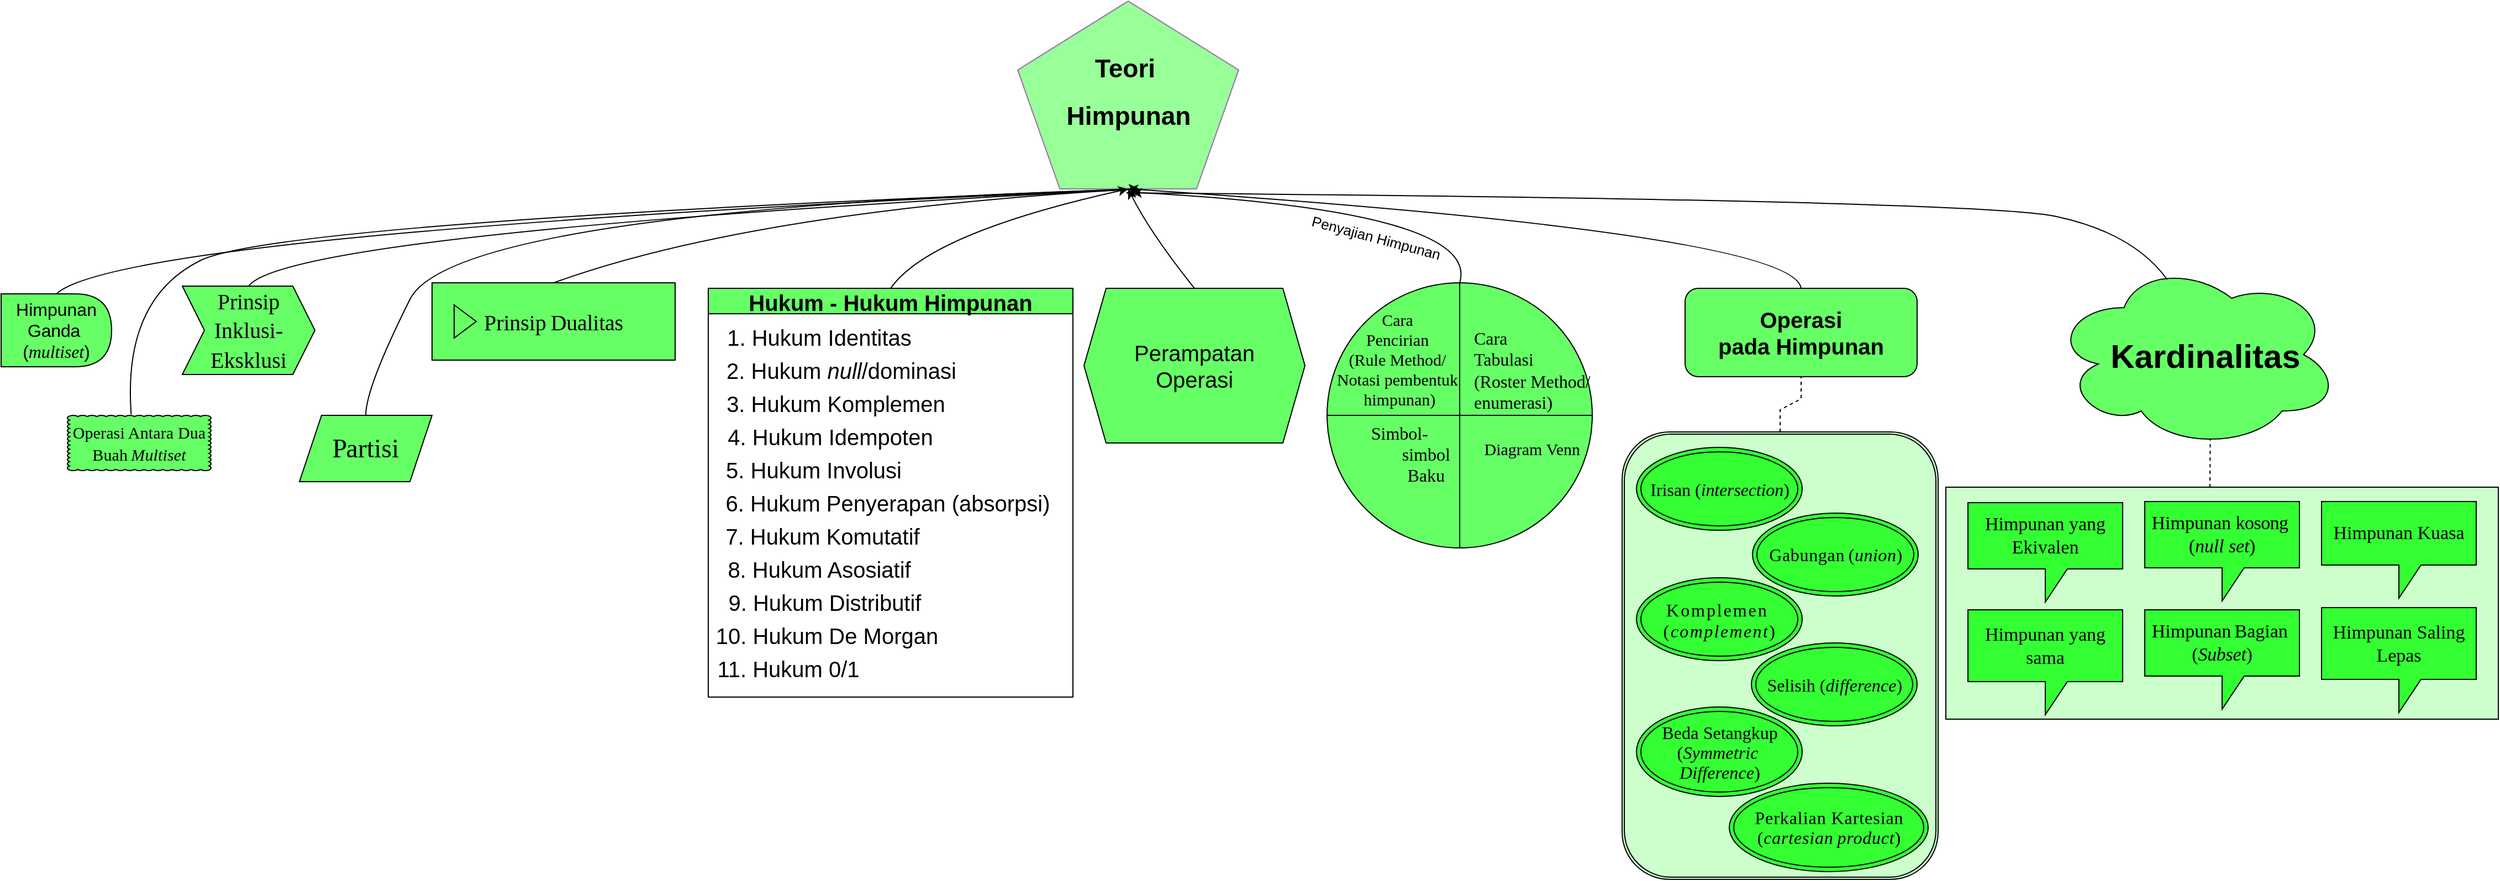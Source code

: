 <mxfile version="15.7.1" type="github">
  <diagram id="5zGaVDz8OMs9CHSocypC" name="Halaman-1">
    <mxGraphModel dx="3352" dy="1323" grid="1" gridSize="10" guides="1" tooltips="1" connect="1" arrows="1" fold="1" page="1" pageScale="1" pageWidth="1169" pageHeight="827" math="0" shadow="0">
      <root>
        <mxCell id="0" />
        <mxCell id="1" parent="0" />
        <mxCell id="9ZRpilB6RJvu4Sec9d-a-23" value="" style="shape=ext;double=1;rounded=1;whiteSpace=wrap;html=1;shadow=0;fontSize=16;fontColor=#000000;fillColor=#CCFFCC;align=center;" vertex="1" parent="1">
          <mxGeometry x="347" y="420" width="286" height="405" as="geometry" />
        </mxCell>
        <mxCell id="9ZRpilB6RJvu4Sec9d-a-13" value="" style="rounded=0;whiteSpace=wrap;html=1;shadow=0;fontSize=20;fontColor=#000000;fillColor=#CCFFCC;" vertex="1" parent="1">
          <mxGeometry x="640" y="470" width="500" height="210" as="geometry" />
        </mxCell>
        <mxCell id="9hUdyjjjsrxh6lWfsKDw-7" value="" style="verticalLabelPosition=bottom;verticalAlign=top;html=1;shape=mxgraph.flowchart.summing_function;fontFamily=Helvetica;fontSize=18;fillColor=#66FF66;fontColor=#009900;shadow=0;" parent="1" vertex="1">
          <mxGeometry x="80" y="285" width="240" height="240" as="geometry" />
        </mxCell>
        <mxCell id="9hUdyjjjsrxh6lWfsKDw-1" value="&lt;font style=&quot;font-size: 13px ; font-weight: normal&quot;&gt;Penyajian Himpunan&lt;/font&gt;" style="text;strokeColor=none;fillColor=none;html=1;fontSize=24;fontStyle=1;verticalAlign=middle;align=center;fontFamily=Helvetica;rotation=15;" parent="1" vertex="1">
          <mxGeometry x="25" y="216.55" width="200" height="48.45" as="geometry" />
        </mxCell>
        <mxCell id="9hUdyjjjsrxh6lWfsKDw-2" value="" style="whiteSpace=wrap;html=1;shape=mxgraph.basic.pentagon;fontFamily=Helvetica;fontSize=14;align=right;fillColor=#99FF99;strokeColor=#9673a6;" parent="1" vertex="1">
          <mxGeometry x="-200" y="30" width="200" height="170" as="geometry" />
        </mxCell>
        <mxCell id="9hUdyjjjsrxh6lWfsKDw-3" value="&lt;h1 style=&quot;font-size: 23px&quot;&gt;&lt;font style=&quot;font-size: 23px&quot;&gt;Teori&amp;nbsp;&lt;/font&gt;&lt;/h1&gt;&lt;h1 style=&quot;font-size: 23px&quot;&gt;&lt;font style=&quot;font-size: 23px&quot;&gt;Himpunan&lt;/font&gt;&lt;/h1&gt;" style="text;html=1;spacing=5;spacingTop=-20;whiteSpace=wrap;overflow=hidden;rounded=0;fontFamily=Helvetica;fontSize=18;align=center;" parent="1" vertex="1">
          <mxGeometry x="-171.5" y="72.5" width="143" height="85" as="geometry" />
        </mxCell>
        <mxCell id="9hUdyjjjsrxh6lWfsKDw-4" value="" style="curved=1;endArrow=classic;html=1;rounded=0;fontFamily=Helvetica;fontSize=18;entryX=0.517;entryY=1.018;entryDx=0;entryDy=0;entryPerimeter=0;exitX=0.5;exitY=0;exitDx=0;exitDy=0;exitPerimeter=0;" parent="1" source="9hUdyjjjsrxh6lWfsKDw-7" target="9hUdyjjjsrxh6lWfsKDw-2" edge="1">
          <mxGeometry width="50" height="50" relative="1" as="geometry">
            <mxPoint x="145" y="240" as="sourcePoint" />
            <mxPoint x="440" y="150" as="targetPoint" />
            <Array as="points">
              <mxPoint x="220" y="220" />
            </Array>
          </mxGeometry>
        </mxCell>
        <mxCell id="9hUdyjjjsrxh6lWfsKDw-8" value="&lt;div class=&quot;O1&quot; style=&quot;margin-top: 0pt ; margin-bottom: 0pt ; margin-left: 0.93in ; text-indent: -0.5in ; text-align: left ; direction: ltr ; unicode-bidi: embed ; word-break: normal ; font-size: 16px&quot;&gt;&lt;font style=&quot;font-size: 16px&quot;&gt;&lt;span style=&quot;font-family: &amp;#34;carlito&amp;#34;&quot;&gt;Cara&amp;nbsp;&lt;/span&gt;&lt;/font&gt;&lt;/div&gt;&lt;div class=&quot;O1&quot; style=&quot;margin-top: 0pt ; margin-bottom: 0pt ; margin-left: 0.93in ; text-indent: -0.5in ; text-align: left ; direction: ltr ; unicode-bidi: embed ; word-break: normal ; font-size: 16px&quot;&gt;&lt;font style=&quot;font-size: 16px&quot;&gt;&lt;span style=&quot;font-family: &amp;#34;carlito&amp;#34;&quot;&gt;Tabulasi&amp;nbsp;&lt;/span&gt;&lt;/font&gt;&lt;/div&gt;&lt;div class=&quot;O1&quot; style=&quot;margin-top: 0pt ; margin-bottom: 0pt ; margin-left: 0.93in ; text-indent: -0.5in ; text-align: left ; direction: ltr ; unicode-bidi: embed ; word-break: normal ; font-size: 16px&quot;&gt;&lt;font style=&quot;font-size: 16px&quot;&gt;&lt;span style=&quot;font-family: &amp;#34;carlito&amp;#34;&quot;&gt;(Roster Method/&lt;/span&gt;&lt;/font&gt;&lt;/div&gt;&lt;div class=&quot;O1&quot; style=&quot;margin-top: 0pt ; margin-bottom: 0pt ; margin-left: 0.93in ; text-indent: -0.5in ; text-align: left ; direction: ltr ; unicode-bidi: embed ; word-break: normal ; font-size: 16px&quot;&gt;&lt;font style=&quot;font-size: 16px&quot;&gt;&lt;span style=&quot;font-family: &amp;#34;carlito&amp;#34;&quot;&gt;enumerasi&lt;/span&gt;&lt;span style=&quot;font-family: &amp;#34;carlito&amp;#34;&quot;&gt;)&lt;/span&gt;&lt;/font&gt;&lt;/div&gt;" style="text;html=1;strokeColor=none;fillColor=none;align=center;verticalAlign=middle;whiteSpace=wrap;rounded=0;fontFamily=Helvetica;fontSize=13;fontColor=#000000;" parent="1" vertex="1">
          <mxGeometry x="170" y="314" width="150" height="100" as="geometry" />
        </mxCell>
        <mxCell id="9hUdyjjjsrxh6lWfsKDw-9" value="&lt;div class=&quot;O1&quot; style=&quot;margin-top: 0pt ; margin-bottom: 0pt ; margin-left: 0.93in ; text-indent: -0.5in ; direction: ltr ; unicode-bidi: embed ; word-break: normal ; font-size: 15px&quot;&gt;&lt;font style=&quot;font-size: 15px&quot;&gt;&lt;span style=&quot;font-family: &amp;#34;carlito&amp;#34;&quot;&gt;Cara&amp;nbsp;&lt;/span&gt;&lt;/font&gt;&lt;/div&gt;&lt;div class=&quot;O1&quot; style=&quot;margin-top: 0pt ; margin-bottom: 0pt ; margin-left: 0.93in ; text-indent: -0.5in ; direction: ltr ; unicode-bidi: embed ; word-break: normal ; font-size: 15px&quot;&gt;&lt;font style=&quot;font-size: 15px&quot;&gt;&lt;span style=&quot;font-family: &amp;#34;carlito&amp;#34;&quot;&gt;Pencirian&amp;nbsp;&lt;/span&gt;&lt;/font&gt;&lt;/div&gt;&lt;div class=&quot;O1&quot; style=&quot;margin-top: 0pt ; margin-bottom: 0pt ; margin-left: 0.93in ; text-indent: -0.5in ; direction: ltr ; unicode-bidi: embed ; word-break: normal ; font-size: 15px&quot;&gt;&lt;span style=&quot;font-family: &amp;#34;carlito&amp;#34;&quot;&gt;&lt;font style=&quot;font-size: 15px&quot;&gt;(Rule Method/&amp;nbsp;&lt;/font&gt;&lt;/span&gt;&lt;/div&gt;&lt;div class=&quot;O1&quot; style=&quot;margin-top: 0pt ; margin-bottom: 0pt ; margin-left: 0.93in ; text-indent: -0.5in ; direction: ltr ; unicode-bidi: embed ; word-break: normal ; font-size: 15px&quot;&gt;&lt;font style=&quot;font-size: 15px&quot;&gt;&lt;span style=&quot;font-family: &amp;#34;carlito&amp;#34;&quot;&gt;Notasi&amp;nbsp;&lt;/span&gt;&lt;span style=&quot;font-family: &amp;#34;carlito&amp;#34;&quot;&gt;pembentuk&amp;nbsp;&lt;/span&gt;&lt;/font&gt;&lt;/div&gt;&lt;div class=&quot;O1&quot; style=&quot;margin-top: 0pt ; margin-bottom: 0pt ; margin-left: 0.93in ; text-indent: -0.5in ; direction: ltr ; unicode-bidi: embed ; word-break: normal ; font-size: 15px&quot;&gt;&lt;font style=&quot;font-size: 15px&quot;&gt;&lt;span style=&quot;font-family: &amp;#34;carlito&amp;#34;&quot;&gt;himpunan&lt;/span&gt;&lt;span style=&quot;font-family: &amp;#34;carlito&amp;#34;&quot;&gt;)&lt;/span&gt;&lt;/font&gt;&lt;/div&gt;" style="text;html=1;strokeColor=none;fillColor=none;align=center;verticalAlign=middle;whiteSpace=wrap;rounded=0;fontFamily=Helvetica;fontSize=16;fontColor=#000000;" parent="1" vertex="1">
          <mxGeometry x="20" y="314" width="210" height="80" as="geometry" />
        </mxCell>
        <mxCell id="9hUdyjjjsrxh6lWfsKDw-11" value="&lt;div class=&quot;O1&quot; style=&quot;margin-top: 0pt ; margin-bottom: 0pt ; margin-left: 0.93in ; text-indent: -0.5in ; text-align: left ; direction: ltr ; unicode-bidi: embed ; word-break: normal&quot;&gt;&lt;span style=&quot;font-family: &amp;#34;carlito&amp;#34;&quot;&gt;&lt;font style=&quot;font-size: 15px&quot;&gt;Diagram Venn&lt;/font&gt;&lt;/span&gt;&lt;/div&gt;" style="text;html=1;strokeColor=none;fillColor=none;align=center;verticalAlign=middle;whiteSpace=wrap;rounded=0;fontFamily=Helvetica;fontSize=16;fontColor=#000000;" parent="1" vertex="1">
          <mxGeometry x="175" y="400" width="140" height="70" as="geometry" />
        </mxCell>
        <mxCell id="9hUdyjjjsrxh6lWfsKDw-12" value="" style="ellipse;shape=cloud;whiteSpace=wrap;html=1;fontFamily=Helvetica;fontSize=15;fontColor=#000000;fillColor=#66FF66;align=center;" parent="1" vertex="1">
          <mxGeometry x="736.25" y="265" width="260" height="170" as="geometry" />
        </mxCell>
        <mxCell id="9hUdyjjjsrxh6lWfsKDw-13" value="" style="curved=1;endArrow=classic;html=1;rounded=0;fontFamily=Helvetica;fontSize=15;fontColor=#000000;exitX=0.4;exitY=0.1;exitDx=0;exitDy=0;exitPerimeter=0;entryX=0.49;entryY=1.021;entryDx=0;entryDy=0;entryPerimeter=0;" parent="1" source="9hUdyjjjsrxh6lWfsKDw-12" target="9hUdyjjjsrxh6lWfsKDw-2" edge="1">
          <mxGeometry width="50" height="50" relative="1" as="geometry">
            <mxPoint x="400" y="470" as="sourcePoint" />
            <mxPoint x="600" y="206" as="targetPoint" />
            <Array as="points">
              <mxPoint x="810" y="240" />
              <mxPoint x="670" y="210" />
            </Array>
          </mxGeometry>
        </mxCell>
        <mxCell id="9hUdyjjjsrxh6lWfsKDw-14" value="&lt;h1&gt;Kardinalitas&lt;/h1&gt;" style="text;html=1;strokeColor=none;fillColor=none;spacing=5;spacingTop=-20;whiteSpace=wrap;overflow=hidden;rounded=0;fontFamily=Helvetica;fontSize=15;fontColor=#000000;align=center;" parent="1" vertex="1">
          <mxGeometry x="780" y="324" width="190" height="60" as="geometry" />
        </mxCell>
        <mxCell id="9hUdyjjjsrxh6lWfsKDw-18" value="&lt;font style=&quot;font-size: 17px&quot;&gt;&lt;span style=&quot;font-family: &amp;#34;carlito&amp;#34; ; vertical-align: baseline&quot;&gt;Himpunan&amp;nbsp;&lt;/span&gt;&lt;span style=&quot;font-family: &amp;#34;carlito&amp;#34; ; letter-spacing: -0.2pt ; vertical-align: baseline&quot;&gt;kosong&amp;nbsp;&lt;/span&gt;&lt;span style=&quot;font-family: &amp;#34;carlito&amp;#34; ; letter-spacing: -0.2pt ; vertical-align: baseline&quot;&gt;&lt;br&gt;&lt;/span&gt;&lt;span style=&quot;font-family: &amp;#34;carlito&amp;#34; ; letter-spacing: -0.05pt ; vertical-align: baseline&quot;&gt;(&lt;/span&gt;&lt;span style=&quot;font-family: &amp;#34;carlito&amp;#34; ; letter-spacing: -0.05pt ; font-style: italic ; vertical-align: baseline&quot;&gt;null&lt;/span&gt;&lt;span style=&quot;font-family: &amp;#34;carlito&amp;#34; ; letter-spacing: 0.05pt ; font-style: italic ; vertical-align: baseline&quot;&gt; &lt;/span&gt;&lt;span style=&quot;font-family: &amp;#34;carlito&amp;#34; ; letter-spacing: -0.1pt ; font-style: italic ; vertical-align: baseline&quot;&gt;set&lt;/span&gt;&lt;span style=&quot;font-family: &amp;#34;carlito&amp;#34; ; letter-spacing: -0.1pt ; vertical-align: baseline&quot;&gt;)&lt;/span&gt;&lt;/font&gt;" style="shape=callout;whiteSpace=wrap;html=1;perimeter=calloutPerimeter;fontFamily=Helvetica;fontSize=15;fontColor=#000000;fillColor=#33FF33;align=center;" parent="1" vertex="1">
          <mxGeometry x="820" y="483" width="140" height="90" as="geometry" />
        </mxCell>
        <mxCell id="9hUdyjjjsrxh6lWfsKDw-19" value="&lt;font style=&quot;font-size: 17px&quot;&gt;&lt;span style=&quot;font-family: &amp;#34;calibri&amp;#34; ; vertical-align: baseline&quot;&gt;Himpunan&lt;/span&gt;&lt;span style=&quot;font-family: &amp;#34;calibri&amp;#34; ; letter-spacing: -0.85pt ; vertical-align: baseline&quot;&gt; &lt;/span&gt;&lt;span style=&quot;font-family: &amp;#34;calibri&amp;#34; ; vertical-align: baseline&quot;&gt;Bagian&amp;nbsp; &lt;/span&gt;&lt;span style=&quot;font-family: &amp;#34;calibri&amp;#34; ; letter-spacing: -0.1pt ; vertical-align: baseline&quot;&gt;(&lt;/span&gt;&lt;span style=&quot;font-family: &amp;#34;carlito&amp;#34; ; letter-spacing: -0.1pt ; font-style: italic ; vertical-align: baseline&quot;&gt;Subset&lt;/span&gt;&lt;span style=&quot;font-family: &amp;#34;calibri&amp;#34; ; letter-spacing: -0.1pt ; vertical-align: baseline&quot;&gt;)&lt;/span&gt;&lt;/font&gt;" style="shape=callout;whiteSpace=wrap;html=1;perimeter=calloutPerimeter;fontFamily=Helvetica;fontSize=15;fontColor=#000000;fillColor=#33FF33;align=center;" parent="1" vertex="1">
          <mxGeometry x="820" y="581" width="140" height="90" as="geometry" />
        </mxCell>
        <mxCell id="9ZRpilB6RJvu4Sec9d-a-4" value="&lt;font face=&quot;calibri&quot;&gt;&lt;span style=&quot;font-size: 17px&quot;&gt;Himpunan yang sama&lt;/span&gt;&lt;/font&gt;" style="shape=callout;whiteSpace=wrap;html=1;perimeter=calloutPerimeter;fontFamily=Helvetica;fontSize=15;fontColor=#000000;fillColor=#33FF33;align=center;" vertex="1" parent="1">
          <mxGeometry x="660" y="581" width="140" height="95" as="geometry" />
        </mxCell>
        <mxCell id="9ZRpilB6RJvu4Sec9d-a-5" value="&lt;font face=&quot;calibri&quot;&gt;&lt;span style=&quot;font-size: 17px&quot;&gt;Himpunan yang Ekivalen&lt;/span&gt;&lt;/font&gt;" style="shape=callout;whiteSpace=wrap;html=1;perimeter=calloutPerimeter;fontFamily=Helvetica;fontSize=15;fontColor=#000000;fillColor=#33FF33;align=center;" vertex="1" parent="1">
          <mxGeometry x="660" y="484" width="140" height="90" as="geometry" />
        </mxCell>
        <mxCell id="9ZRpilB6RJvu4Sec9d-a-6" value="&lt;font face=&quot;calibri&quot;&gt;&lt;span style=&quot;font-size: 17px&quot;&gt;Himpunan Saling Lepas&lt;/span&gt;&lt;/font&gt;" style="shape=callout;whiteSpace=wrap;html=1;perimeter=calloutPerimeter;fontFamily=Helvetica;fontSize=15;fontColor=#000000;fillColor=#33FF33;align=center;" vertex="1" parent="1">
          <mxGeometry x="980" y="579" width="140" height="95" as="geometry" />
        </mxCell>
        <mxCell id="9ZRpilB6RJvu4Sec9d-a-7" value="&lt;font face=&quot;calibri&quot;&gt;&lt;span style=&quot;font-size: 17px&quot;&gt;Himpunan Kuasa&lt;/span&gt;&lt;/font&gt;" style="shape=callout;whiteSpace=wrap;html=1;perimeter=calloutPerimeter;fontFamily=Helvetica;fontSize=15;fontColor=#000000;fillColor=#33FF33;align=center;" vertex="1" parent="1">
          <mxGeometry x="980" y="483" width="140" height="87.5" as="geometry" />
        </mxCell>
        <mxCell id="9ZRpilB6RJvu4Sec9d-a-9" value="&lt;span style=&quot;font-family: &amp;#34;arial&amp;#34; ; vertical-align: baseline ; font-size: 20px&quot;&gt;&lt;b&gt;Operasi&lt;br&gt;pada Himpunan&lt;/b&gt;&lt;/span&gt;" style="rounded=1;whiteSpace=wrap;html=1;shadow=0;fillColor=#66FF66;" vertex="1" parent="1">
          <mxGeometry x="404" y="290" width="210" height="80" as="geometry" />
        </mxCell>
        <mxCell id="9ZRpilB6RJvu4Sec9d-a-14" value="" style="endArrow=none;dashed=1;html=1;rounded=0;fontSize=20;fontColor=#000000;entryX=0.55;entryY=0.95;entryDx=0;entryDy=0;entryPerimeter=0;" edge="1" parent="1">
          <mxGeometry width="50" height="50" relative="1" as="geometry">
            <mxPoint x="879" y="470" as="sourcePoint" />
            <mxPoint x="879.25" y="426.5" as="targetPoint" />
          </mxGeometry>
        </mxCell>
        <mxCell id="9ZRpilB6RJvu4Sec9d-a-16" value="&lt;div style=&quot;line-height: normal ; margin-top: 1pt ; margin-bottom: 0pt ; margin-left: 0.29in ; text-indent: -0.28in ; text-align: left ; direction: ltr ; unicode-bidi: embed ; word-break: normal ; font-size: 16px&quot;&gt;&lt;span style=&quot;font-family: &amp;#34;times new roman&amp;#34;&quot;&gt;Irisan&amp;nbsp;&lt;/span&gt;&lt;span style=&quot;font-family: &amp;#34;times new roman&amp;#34; ; letter-spacing: -0.05pt&quot;&gt;(&lt;/span&gt;&lt;span style=&quot;font-family: &amp;#34;times new roman&amp;#34; ; letter-spacing: -0.05pt ; font-style: italic&quot;&gt;intersection&lt;/span&gt;&lt;span style=&quot;font-family: &amp;#34;times new roman&amp;#34; ; letter-spacing: -0.05pt&quot;&gt;)&lt;/span&gt;&lt;/div&gt;" style="ellipse;shape=doubleEllipse;whiteSpace=wrap;html=1;shadow=0;fontSize=23;fontColor=#000000;fillColor=#33FF33;" vertex="1" parent="1">
          <mxGeometry x="360" y="434" width="150" height="75" as="geometry" />
        </mxCell>
        <mxCell id="9ZRpilB6RJvu4Sec9d-a-17" value="&lt;div style=&quot;line-height: normal ; margin-top: 1pt ; margin-bottom: 0pt ; margin-left: 0.29in ; text-indent: -0.28in ; text-align: left ; direction: ltr ; unicode-bidi: embed ; word-break: normal ; font-size: 16px&quot;&gt;&lt;span style=&quot;font-family: &amp;#34;times new roman&amp;#34; ; letter-spacing: 0.25pt ; vertical-align: baseline&quot;&gt;Gabungan&lt;/span&gt;&lt;span style=&quot;font-family: &amp;#34;times new roman&amp;#34; ; letter-spacing: -0.55pt ; vertical-align: baseline&quot;&gt; &lt;/span&gt;&lt;span style=&quot;font-family: &amp;#34;times new roman&amp;#34; ; letter-spacing: 0.2pt ; vertical-align: baseline&quot;&gt;(&lt;/span&gt;&lt;span style=&quot;font-family: &amp;#34;times new roman&amp;#34; ; letter-spacing: 0.2pt ; font-style: italic ; vertical-align: baseline&quot;&gt;union&lt;/span&gt;&lt;span style=&quot;font-family: &amp;#34;times new roman&amp;#34; ; letter-spacing: 0.2pt ; vertical-align: baseline&quot;&gt;)&lt;/span&gt;&lt;br&gt;&lt;/div&gt;" style="ellipse;shape=doubleEllipse;whiteSpace=wrap;html=1;shadow=0;fontSize=23;fontColor=#000000;fillColor=#33FF33;" vertex="1" parent="1">
          <mxGeometry x="465" y="493.5" width="150" height="75" as="geometry" />
        </mxCell>
        <mxCell id="9ZRpilB6RJvu4Sec9d-a-18" value="&lt;div style=&quot;line-height: normal ; margin-top: 1pt ; margin-bottom: 0pt ; margin-left: 0.29in ; text-indent: -0.28in ; direction: ltr ; unicode-bidi: embed ; word-break: normal ; font-size: 16px&quot;&gt;&lt;span style=&quot;font-family: &amp;#34;times new roman&amp;#34; ; letter-spacing: 1.1pt ; vertical-align: baseline&quot;&gt;Komplemen&lt;/span&gt;&lt;span style=&quot;font-family: &amp;#34;times new roman&amp;#34; ; vertical-align: baseline ; letter-spacing: 0.533px&quot;&gt;&amp;nbsp;&lt;/span&gt;&lt;/div&gt;&lt;div style=&quot;line-height: normal ; margin-top: 1pt ; margin-bottom: 0pt ; margin-left: 0.29in ; text-indent: -0.28in ; direction: ltr ; unicode-bidi: embed ; word-break: normal ; font-size: 16px&quot;&gt;&lt;span style=&quot;font-family: &amp;#34;times new roman&amp;#34; ; letter-spacing: 0.9pt ; vertical-align: baseline&quot;&gt;(&lt;/span&gt;&lt;span style=&quot;font-family: &amp;#34;times new roman&amp;#34; ; letter-spacing: 0.9pt ; font-style: italic ; vertical-align: baseline&quot;&gt;complement&lt;/span&gt;&lt;span style=&quot;font-family: &amp;#34;times new roman&amp;#34; ; letter-spacing: 0.9pt ; vertical-align: baseline&quot;&gt;)&lt;/span&gt;&lt;br&gt;&lt;/div&gt;" style="ellipse;shape=doubleEllipse;whiteSpace=wrap;html=1;shadow=0;fontSize=23;fontColor=#000000;fillColor=#33FF33;" vertex="1" parent="1">
          <mxGeometry x="360" y="552" width="150" height="75" as="geometry" />
        </mxCell>
        <mxCell id="9ZRpilB6RJvu4Sec9d-a-19" value="&lt;div style=&quot;line-height: normal ; margin-top: 1pt ; margin-bottom: 0pt ; margin-left: 0.29in ; text-indent: -0.28in ; direction: ltr ; unicode-bidi: embed ; word-break: normal ; font-size: 16px&quot;&gt;&lt;p style=&quot;margin-top: 0pt ; margin-bottom: 0pt ; margin-left: 0in ; direction: ltr ; unicode-bidi: embed ; word-break: normal&quot;&gt;&lt;span style=&quot;font-family: &amp;#34;times new roman&amp;#34; ; letter-spacing: 0.05pt&quot;&gt;Beda &lt;/span&gt;&lt;span style=&quot;font-family: &amp;#34;times new roman&amp;#34;&quot;&gt;Setangkup&lt;/span&gt;&lt;/p&gt;&lt;p style=&quot;margin-top: 0pt ; margin-bottom: 0pt ; margin-left: 0in ; direction: ltr ; unicode-bidi: embed ; word-break: normal&quot;&gt;&lt;span style=&quot;font-family: &amp;#34;times new roman&amp;#34; ; letter-spacing: 0.05pt&quot;&gt;(&lt;/span&gt;&lt;span style=&quot;font-family: &amp;#34;times new roman&amp;#34; ; letter-spacing: 0.05pt ; font-style: italic&quot;&gt;Symmetric&lt;/span&gt;&lt;span style=&quot;font-family: &amp;#34;times new roman&amp;#34; ; font-style: italic ; letter-spacing: -0.2px&quot;&gt;&amp;nbsp;&lt;/span&gt;&lt;/p&gt;&lt;p style=&quot;margin-top: 0pt ; margin-bottom: 0pt ; margin-left: 0in ; direction: ltr ; unicode-bidi: embed ; word-break: normal&quot;&gt;&lt;span style=&quot;font-family: &amp;#34;times new roman&amp;#34; ; letter-spacing: 0.05pt ; font-style: italic&quot;&gt;Difference&lt;/span&gt;&lt;span style=&quot;font-family: &amp;#34;times new roman&amp;#34; ; letter-spacing: 0.05pt&quot;&gt;)&lt;/span&gt;&lt;/p&gt;&lt;/div&gt;" style="ellipse;shape=doubleEllipse;whiteSpace=wrap;html=1;shadow=0;fontSize=23;fontColor=#000000;fillColor=#33FF33;align=center;" vertex="1" parent="1">
          <mxGeometry x="360" y="669" width="150" height="81" as="geometry" />
        </mxCell>
        <mxCell id="9ZRpilB6RJvu4Sec9d-a-20" value="&lt;div style=&quot;line-height: normal ; margin-top: 1pt ; margin-bottom: 0pt ; margin-left: 0.29in ; text-indent: -0.28in ; direction: ltr ; unicode-bidi: embed ; word-break: normal ; font-size: 16px&quot;&gt;&lt;p style=&quot;margin-top: 0pt ; margin-bottom: 0pt ; margin-left: 0in ; direction: ltr ; unicode-bidi: embed ; word-break: normal&quot;&gt;&lt;span style=&quot;font-family: &amp;#34;times new roman&amp;#34; ; letter-spacing: 0.35pt&quot;&gt;Perkalian Kartesian&lt;/span&gt;&lt;/p&gt;&lt;p style=&quot;margin-top: 0pt ; margin-bottom: 0pt ; margin-left: 0in ; direction: ltr ; unicode-bidi: embed ; word-break: normal&quot;&gt;&lt;span style=&quot;text-indent: -0.28in ; font-family: &amp;#34;times new roman&amp;#34; ; letter-spacing: 0.3pt&quot;&gt;(&lt;/span&gt;&lt;span style=&quot;text-indent: -0.28in ; font-family: &amp;#34;times new roman&amp;#34; ; letter-spacing: 0.3pt ; font-style: italic&quot;&gt;cartesian&lt;/span&gt;&lt;span style=&quot;text-indent: -0.28in ; font-family: &amp;#34;times new roman&amp;#34; ; letter-spacing: -0.4pt ; font-style: italic&quot;&gt;&amp;nbsp;&lt;/span&gt;&lt;span style=&quot;text-indent: -0.28in ; font-family: &amp;#34;times new roman&amp;#34; ; letter-spacing: 0.3pt ; font-style: italic&quot;&gt;product&lt;/span&gt;&lt;span style=&quot;text-indent: -0.28in ; font-family: &amp;#34;times new roman&amp;#34; ; letter-spacing: 0.3pt&quot;&gt;)&lt;/span&gt;&lt;/p&gt;&lt;/div&gt;" style="ellipse;shape=doubleEllipse;whiteSpace=wrap;html=1;shadow=0;fontSize=23;fontColor=#000000;fillColor=#33FF33;align=center;" vertex="1" parent="1">
          <mxGeometry x="444" y="738" width="180" height="80" as="geometry" />
        </mxCell>
        <mxCell id="9ZRpilB6RJvu4Sec9d-a-21" value="&lt;div style=&quot;line-height: normal ; margin-top: 1pt ; margin-bottom: 0pt ; margin-left: 0.29in ; text-indent: -0.28in ; text-align: left ; direction: ltr ; unicode-bidi: embed ; word-break: normal ; font-size: 16px&quot;&gt;&lt;span style=&quot;font-family: &amp;#34;times new roman&amp;#34; ; vertical-align: baseline&quot;&gt;Selisih&amp;nbsp;&lt;/span&gt;&lt;span style=&quot;font-family: &amp;#34;times new roman&amp;#34; ; letter-spacing: 0.05pt ; vertical-align: baseline&quot;&gt;(&lt;/span&gt;&lt;span style=&quot;font-family: &amp;#34;times new roman&amp;#34; ; letter-spacing: 0.05pt ; font-style: italic ; vertical-align: baseline&quot;&gt;difference&lt;/span&gt;&lt;span style=&quot;font-family: &amp;#34;times new roman&amp;#34; ; letter-spacing: 0.05pt ; vertical-align: baseline&quot;&gt;)&lt;/span&gt;&lt;br&gt;&lt;/div&gt;" style="ellipse;shape=doubleEllipse;whiteSpace=wrap;html=1;shadow=0;fontSize=23;fontColor=#000000;fillColor=#33FF33;" vertex="1" parent="1">
          <mxGeometry x="464" y="611" width="150" height="75" as="geometry" />
        </mxCell>
        <mxCell id="9ZRpilB6RJvu4Sec9d-a-24" value="" style="curved=1;endArrow=classic;html=1;rounded=0;fontSize=16;fontColor=#000000;exitX=0.5;exitY=0;exitDx=0;exitDy=0;entryX=0.5;entryY=1;entryDx=0;entryDy=0;entryPerimeter=0;" edge="1" parent="1" source="9ZRpilB6RJvu4Sec9d-a-9" target="9hUdyjjjsrxh6lWfsKDw-2">
          <mxGeometry width="50" height="50" relative="1" as="geometry">
            <mxPoint x="500" y="270" as="sourcePoint" />
            <mxPoint x="590" y="210" as="targetPoint" />
            <Array as="points">
              <mxPoint x="502" y="240" />
            </Array>
          </mxGeometry>
        </mxCell>
        <mxCell id="9ZRpilB6RJvu4Sec9d-a-25" value="" style="endArrow=none;dashed=1;html=1;rounded=0;fontSize=16;fontColor=#000000;entryX=0.5;entryY=1;entryDx=0;entryDy=0;exitX=0.5;exitY=0;exitDx=0;exitDy=0;" edge="1" parent="1" source="9ZRpilB6RJvu4Sec9d-a-23" target="9ZRpilB6RJvu4Sec9d-a-9">
          <mxGeometry width="50" height="50" relative="1" as="geometry">
            <mxPoint x="580" y="440" as="sourcePoint" />
            <mxPoint x="630" y="390" as="targetPoint" />
            <Array as="points">
              <mxPoint x="490" y="400" />
              <mxPoint x="509" y="390" />
            </Array>
          </mxGeometry>
        </mxCell>
        <mxCell id="9ZRpilB6RJvu4Sec9d-a-26" value="&lt;span style=&quot;font-size: 20px ; font-family: &amp;#34;arial&amp;#34; ; vertical-align: baseline&quot;&gt;Perampatan&lt;br&gt;Operasi&lt;/span&gt;" style="shape=hexagon;perimeter=hexagonPerimeter2;whiteSpace=wrap;html=1;fixedSize=1;shadow=0;fontSize=16;fontColor=#000000;fillColor=#66FF66;align=center;" vertex="1" parent="1">
          <mxGeometry x="-140" y="290" width="200" height="140" as="geometry" />
        </mxCell>
        <mxCell id="9ZRpilB6RJvu4Sec9d-a-27" value="&lt;font style=&quot;font-size: 20px&quot;&gt;&lt;span style=&quot;font-family: &amp;#34;carlito&amp;#34; ; letter-spacing: -0.05pt ; vertical-align: baseline&quot;&gt;Prinsip&lt;/span&gt;&lt;span style=&quot;font-family: &amp;#34;carlito&amp;#34; ; letter-spacing: -0.7pt ; vertical-align: baseline&quot;&gt; &lt;/span&gt;&lt;span style=&quot;font-family: &amp;#34;carlito&amp;#34; ; letter-spacing: -0.1pt ; vertical-align: baseline&quot;&gt;Dualitas&lt;/span&gt;&lt;/font&gt;" style="html=1;whiteSpace=wrap;container=1;recursiveResize=0;collapsible=0;shadow=0;fontSize=20;fontColor=#000000;fillColor=#66FF66;align=center;" vertex="1" parent="1">
          <mxGeometry x="-730" y="285" width="220" height="70" as="geometry" />
        </mxCell>
        <mxCell id="9ZRpilB6RJvu4Sec9d-a-28" value="" style="triangle;html=1;whiteSpace=wrap;shadow=0;fontSize=20;fontColor=#000000;fillColor=#66FF66;align=center;" vertex="1" parent="9ZRpilB6RJvu4Sec9d-a-27">
          <mxGeometry x="20" y="20" width="20" height="30" as="geometry" />
        </mxCell>
        <mxCell id="9ZRpilB6RJvu4Sec9d-a-29" value="Hukum - Hukum Himpunan" style="swimlane;shadow=0;fontSize=20;fontColor=#000000;fillColor=#66FF66;align=center;startSize=23;" vertex="1" parent="1">
          <mxGeometry x="-480" y="290" width="330" height="370" as="geometry" />
        </mxCell>
        <mxCell id="9ZRpilB6RJvu4Sec9d-a-31" value="2. Hukum &lt;i&gt;null&lt;/i&gt;/dominasi" style="text;html=1;align=center;verticalAlign=middle;resizable=0;points=[];autosize=1;strokeColor=none;fillColor=none;fontSize=20;fontColor=#000000;" vertex="1" parent="9ZRpilB6RJvu4Sec9d-a-29">
          <mxGeometry x="10" y="59" width="220" height="30" as="geometry" />
        </mxCell>
        <mxCell id="9ZRpilB6RJvu4Sec9d-a-30" value="1. Hukum Identitas" style="text;html=1;align=center;verticalAlign=middle;resizable=0;points=[];autosize=1;strokeColor=none;fillColor=none;fontSize=20;fontColor=#000000;" vertex="1" parent="9ZRpilB6RJvu4Sec9d-a-29">
          <mxGeometry x="10" y="29" width="180" height="30" as="geometry" />
        </mxCell>
        <mxCell id="9ZRpilB6RJvu4Sec9d-a-33" value="3. Hukum Komplemen" style="text;html=1;align=center;verticalAlign=middle;resizable=0;points=[];autosize=1;strokeColor=none;fillColor=none;fontSize=20;fontColor=#000000;" vertex="1" parent="9ZRpilB6RJvu4Sec9d-a-29">
          <mxGeometry x="10" y="89" width="210" height="30" as="geometry" />
        </mxCell>
        <mxCell id="9ZRpilB6RJvu4Sec9d-a-34" value="4. Hukum Idempoten" style="text;html=1;align=center;verticalAlign=middle;resizable=0;points=[];autosize=1;strokeColor=none;fillColor=none;fontSize=20;fontColor=#000000;" vertex="1" parent="9ZRpilB6RJvu4Sec9d-a-29">
          <mxGeometry x="10" y="119" width="200" height="30" as="geometry" />
        </mxCell>
        <mxCell id="9ZRpilB6RJvu4Sec9d-a-35" value="5. Hukum Involusi" style="text;html=1;align=center;verticalAlign=middle;resizable=0;points=[];autosize=1;strokeColor=none;fillColor=none;fontSize=20;fontColor=#000000;" vertex="1" parent="9ZRpilB6RJvu4Sec9d-a-29">
          <mxGeometry x="10" y="149" width="170" height="30" as="geometry" />
        </mxCell>
        <mxCell id="9ZRpilB6RJvu4Sec9d-a-37" value="7. Hukum Komutatif" style="text;html=1;align=center;verticalAlign=middle;resizable=0;points=[];autosize=1;strokeColor=none;fillColor=none;fontSize=20;fontColor=#000000;" vertex="1" parent="9ZRpilB6RJvu4Sec9d-a-29">
          <mxGeometry x="8" y="209" width="190" height="30" as="geometry" />
        </mxCell>
        <mxCell id="9ZRpilB6RJvu4Sec9d-a-36" value="6. Hukum Penyerapan (absorpsi)" style="text;html=1;align=center;verticalAlign=middle;resizable=0;points=[];autosize=1;strokeColor=none;fillColor=none;fontSize=20;fontColor=#000000;" vertex="1" parent="9ZRpilB6RJvu4Sec9d-a-29">
          <mxGeometry x="7" y="179" width="310" height="30" as="geometry" />
        </mxCell>
        <mxCell id="9ZRpilB6RJvu4Sec9d-a-38" value="8. Hukum Asosiatif" style="text;html=1;align=center;verticalAlign=middle;resizable=0;points=[];autosize=1;strokeColor=none;fillColor=none;fontSize=20;fontColor=#000000;" vertex="1" parent="9ZRpilB6RJvu4Sec9d-a-29">
          <mxGeometry x="10" y="239" width="180" height="30" as="geometry" />
        </mxCell>
        <mxCell id="9ZRpilB6RJvu4Sec9d-a-39" value="9. Hukum Distributif" style="text;html=1;align=center;verticalAlign=middle;resizable=0;points=[];autosize=1;strokeColor=none;fillColor=none;fontSize=20;fontColor=#000000;" vertex="1" parent="9ZRpilB6RJvu4Sec9d-a-29">
          <mxGeometry x="10" y="269" width="190" height="30" as="geometry" />
        </mxCell>
        <mxCell id="9ZRpilB6RJvu4Sec9d-a-40" value="10. Hukum De Morgan" style="text;html=1;align=center;verticalAlign=middle;resizable=0;points=[];autosize=1;strokeColor=none;fillColor=none;fontSize=20;fontColor=#000000;" vertex="1" parent="9ZRpilB6RJvu4Sec9d-a-29">
          <mxGeometry x="-3" y="299" width="220" height="30" as="geometry" />
        </mxCell>
        <mxCell id="9ZRpilB6RJvu4Sec9d-a-42" value="11. Hukum 0/1" style="text;html=1;align=center;verticalAlign=middle;resizable=0;points=[];autosize=1;strokeColor=none;fillColor=none;fontSize=20;fontColor=#000000;" vertex="1" parent="9ZRpilB6RJvu4Sec9d-a-29">
          <mxGeometry x="2" y="329" width="140" height="30" as="geometry" />
        </mxCell>
        <mxCell id="9ZRpilB6RJvu4Sec9d-a-46" value="&lt;font style=&quot;font-size: 20px&quot;&gt;&lt;span style=&quot;font-family: &amp;#34;carlito&amp;#34; ; letter-spacing: -0.05pt ; vertical-align: baseline&quot;&gt;Prinsip&lt;/span&gt;&lt;span style=&quot;font-family: &amp;#34;carlito&amp;#34; ; letter-spacing: -0.75pt ; vertical-align: baseline&quot;&gt; &lt;/span&gt;&lt;span style=&quot;font-family: &amp;#34;carlito&amp;#34; ; vertical-align: baseline&quot;&gt;Inklusi-Eksklusi&lt;/span&gt;&lt;/font&gt;" style="shape=step;perimeter=stepPerimeter;whiteSpace=wrap;html=1;fixedSize=1;shadow=0;fontSize=22;fontColor=#000000;fillColor=#66FF66;align=center;" vertex="1" parent="1">
          <mxGeometry x="-956" y="288" width="120" height="80" as="geometry" />
        </mxCell>
        <mxCell id="9ZRpilB6RJvu4Sec9d-a-47" value="&lt;span style=&quot;font-size: 18pt ; font-family: &amp;#34;calibri&amp;#34; ; letter-spacing: -0.7pt&quot;&gt;P&lt;/span&gt;&lt;span style=&quot;font-size: 18pt ; font-family: &amp;#34;calibri&amp;#34;&quot;&gt;artisi&lt;/span&gt;" style="shape=parallelogram;perimeter=parallelogramPerimeter;whiteSpace=wrap;html=1;fixedSize=1;shadow=0;fontSize=20;fontColor=#000000;fillColor=#66FF66;align=center;" vertex="1" parent="1">
          <mxGeometry x="-850" y="405" width="120" height="60" as="geometry" />
        </mxCell>
        <mxCell id="9ZRpilB6RJvu4Sec9d-a-49" value="&lt;br&gt;&lt;font style=&quot;font-size: 16px&quot;&gt;&lt;span style=&quot;font-family: &amp;#34;arial&amp;#34; ; color: black ; vertical-align: baseline&quot;&gt;Himpunan&lt;/span&gt;&lt;span style=&quot;font-family: &amp;#34;arial&amp;#34; ; color: black ; letter-spacing: -0.85pt ; vertical-align: baseline&quot;&gt; &lt;/span&gt;&lt;span style=&quot;font-family: &amp;#34;arial&amp;#34; ; color: black ; letter-spacing: -0.05pt ; vertical-align: baseline&quot;&gt;Ganda&lt;span&gt;&amp;nbsp; &lt;/span&gt;(&lt;/span&gt;&lt;span style=&quot;font-family: &amp;#34;carlito&amp;#34; ; color: black ; letter-spacing: -0.05pt ; font-style: italic ; vertical-align: baseline&quot;&gt;multiset&lt;/span&gt;&lt;span style=&quot;font-family: &amp;#34;arial&amp;#34; ; color: black ; letter-spacing: -0.05pt ; vertical-align: baseline&quot;&gt;)&lt;/span&gt;&lt;br&gt;&lt;/font&gt;&lt;br&gt;" style="shape=delay;whiteSpace=wrap;html=1;shadow=0;fontSize=15;fontColor=#000000;fillColor=#66FF66;align=center;" vertex="1" parent="1">
          <mxGeometry x="-1120" y="295" width="100" height="66" as="geometry" />
        </mxCell>
        <mxCell id="9ZRpilB6RJvu4Sec9d-a-50" value="&lt;font style=&quot;font-size: 15px&quot;&gt;&lt;span style=&quot;font-family: &amp;#34;times new roman&amp;#34; ; letter-spacing: 0.05pt ; vertical-align: baseline&quot;&gt;Operasi Antara Dua Buah&lt;/span&gt;&lt;span style=&quot;font-family: &amp;#34;times new roman&amp;#34; ; letter-spacing: -0.5pt ; vertical-align: baseline&quot;&gt; &lt;/span&gt;&lt;span style=&quot;font-family: &amp;#34;times new roman&amp;#34; ; letter-spacing: 0.05pt ; font-style: italic ; vertical-align: baseline&quot;&gt;Multiset&lt;/span&gt;&lt;/font&gt;" style="whiteSpace=wrap;html=1;shape=mxgraph.basic.cloud_rect;shadow=0;fontSize=16;fontColor=#000000;fillColor=#66FF66;align=center;" vertex="1" parent="1">
          <mxGeometry x="-1060" y="405" width="130" height="50" as="geometry" />
        </mxCell>
        <mxCell id="9ZRpilB6RJvu4Sec9d-a-51" value="" style="curved=1;endArrow=classic;html=1;rounded=0;fontSize=15;fontColor=#000000;exitX=0.5;exitY=0;exitDx=0;exitDy=0;" edge="1" parent="1" source="9ZRpilB6RJvu4Sec9d-a-29">
          <mxGeometry width="50" height="50" relative="1" as="geometry">
            <mxPoint x="-580" y="340" as="sourcePoint" />
            <mxPoint x="-100" y="200" as="targetPoint" />
            <Array as="points">
              <mxPoint x="-280" y="240" />
            </Array>
          </mxGeometry>
        </mxCell>
        <mxCell id="9ZRpilB6RJvu4Sec9d-a-52" value="" style="curved=1;endArrow=classic;html=1;rounded=0;fontSize=15;fontColor=#000000;entryX=0.5;entryY=1;entryDx=0;entryDy=0;entryPerimeter=0;exitX=0.5;exitY=0;exitDx=0;exitDy=0;" edge="1" parent="1" source="9ZRpilB6RJvu4Sec9d-a-26" target="9hUdyjjjsrxh6lWfsKDw-2">
          <mxGeometry width="50" height="50" relative="1" as="geometry">
            <mxPoint x="-500" y="340" as="sourcePoint" />
            <mxPoint x="-450" y="290" as="targetPoint" />
            <Array as="points">
              <mxPoint x="-80" y="240" />
            </Array>
          </mxGeometry>
        </mxCell>
        <mxCell id="9ZRpilB6RJvu4Sec9d-a-53" value="" style="curved=1;endArrow=classic;html=1;rounded=0;fontSize=15;fontColor=#000000;exitX=0.5;exitY=0;exitDx=0;exitDy=0;" edge="1" parent="1" source="9ZRpilB6RJvu4Sec9d-a-27">
          <mxGeometry width="50" height="50" relative="1" as="geometry">
            <mxPoint x="-730" y="340" as="sourcePoint" />
            <mxPoint x="-90" y="200" as="targetPoint" />
            <Array as="points">
              <mxPoint x="-440" y="220" />
            </Array>
          </mxGeometry>
        </mxCell>
        <mxCell id="9ZRpilB6RJvu4Sec9d-a-54" value="" style="curved=1;endArrow=classic;html=1;rounded=0;fontSize=15;fontColor=#000000;exitX=0.5;exitY=0;exitDx=0;exitDy=0;" edge="1" parent="1" source="9ZRpilB6RJvu4Sec9d-a-47">
          <mxGeometry width="50" height="50" relative="1" as="geometry">
            <mxPoint x="-710" y="340" as="sourcePoint" />
            <mxPoint x="-90" y="200" as="targetPoint" />
            <Array as="points">
              <mxPoint x="-790" y="380" />
              <mxPoint x="-710" y="220" />
            </Array>
          </mxGeometry>
        </mxCell>
        <mxCell id="9ZRpilB6RJvu4Sec9d-a-55" value="" style="curved=1;endArrow=classic;html=1;rounded=0;fontSize=15;fontColor=#000000;exitX=0.5;exitY=0;exitDx=0;exitDy=0;" edge="1" parent="1" source="9ZRpilB6RJvu4Sec9d-a-46">
          <mxGeometry width="50" height="50" relative="1" as="geometry">
            <mxPoint x="-710" y="340" as="sourcePoint" />
            <mxPoint x="-90" y="200" as="targetPoint" />
            <Array as="points">
              <mxPoint x="-860" y="240" />
            </Array>
          </mxGeometry>
        </mxCell>
        <mxCell id="9ZRpilB6RJvu4Sec9d-a-56" value="" style="curved=1;endArrow=classic;html=1;rounded=0;fontSize=15;fontColor=#000000;exitX=0.444;exitY=-0.017;exitDx=0;exitDy=0;exitPerimeter=0;" edge="1" parent="1" source="9ZRpilB6RJvu4Sec9d-a-50">
          <mxGeometry width="50" height="50" relative="1" as="geometry">
            <mxPoint x="-710" y="340" as="sourcePoint" />
            <mxPoint x="-90" y="200" as="targetPoint" />
            <Array as="points">
              <mxPoint x="-1010" y="300" />
              <mxPoint x="-870" y="230" />
            </Array>
          </mxGeometry>
        </mxCell>
        <mxCell id="9ZRpilB6RJvu4Sec9d-a-57" value="" style="curved=1;endArrow=classic;html=1;rounded=0;fontSize=15;fontColor=#000000;exitX=0.5;exitY=0;exitDx=0;exitDy=0;" edge="1" parent="1" source="9ZRpilB6RJvu4Sec9d-a-49">
          <mxGeometry width="50" height="50" relative="1" as="geometry">
            <mxPoint x="-830" y="340" as="sourcePoint" />
            <mxPoint x="-90" y="200" as="targetPoint" />
            <Array as="points">
              <mxPoint x="-1010" y="240" />
            </Array>
          </mxGeometry>
        </mxCell>
        <mxCell id="9ZRpilB6RJvu4Sec9d-a-60" value="&lt;div class=&quot;O1&quot; style=&quot;margin-top: 0pt ; margin-bottom: 0pt ; margin-left: 0.93in ; text-indent: -0.5in ; direction: ltr ; unicode-bidi: embed ; word-break: normal ; font-size: 16px&quot;&gt;&lt;span style=&quot;font-family: &amp;#34;carlito&amp;#34;&quot;&gt;Simbol-simbol&lt;br&gt;Baku&lt;/span&gt;&lt;/div&gt;" style="text;html=1;strokeColor=none;fillColor=none;align=center;verticalAlign=middle;whiteSpace=wrap;rounded=0;shadow=0;fontSize=15;fontColor=#000000;" vertex="1" parent="1">
          <mxGeometry x="80" y="405" width="90" height="70" as="geometry" />
        </mxCell>
      </root>
    </mxGraphModel>
  </diagram>
</mxfile>

